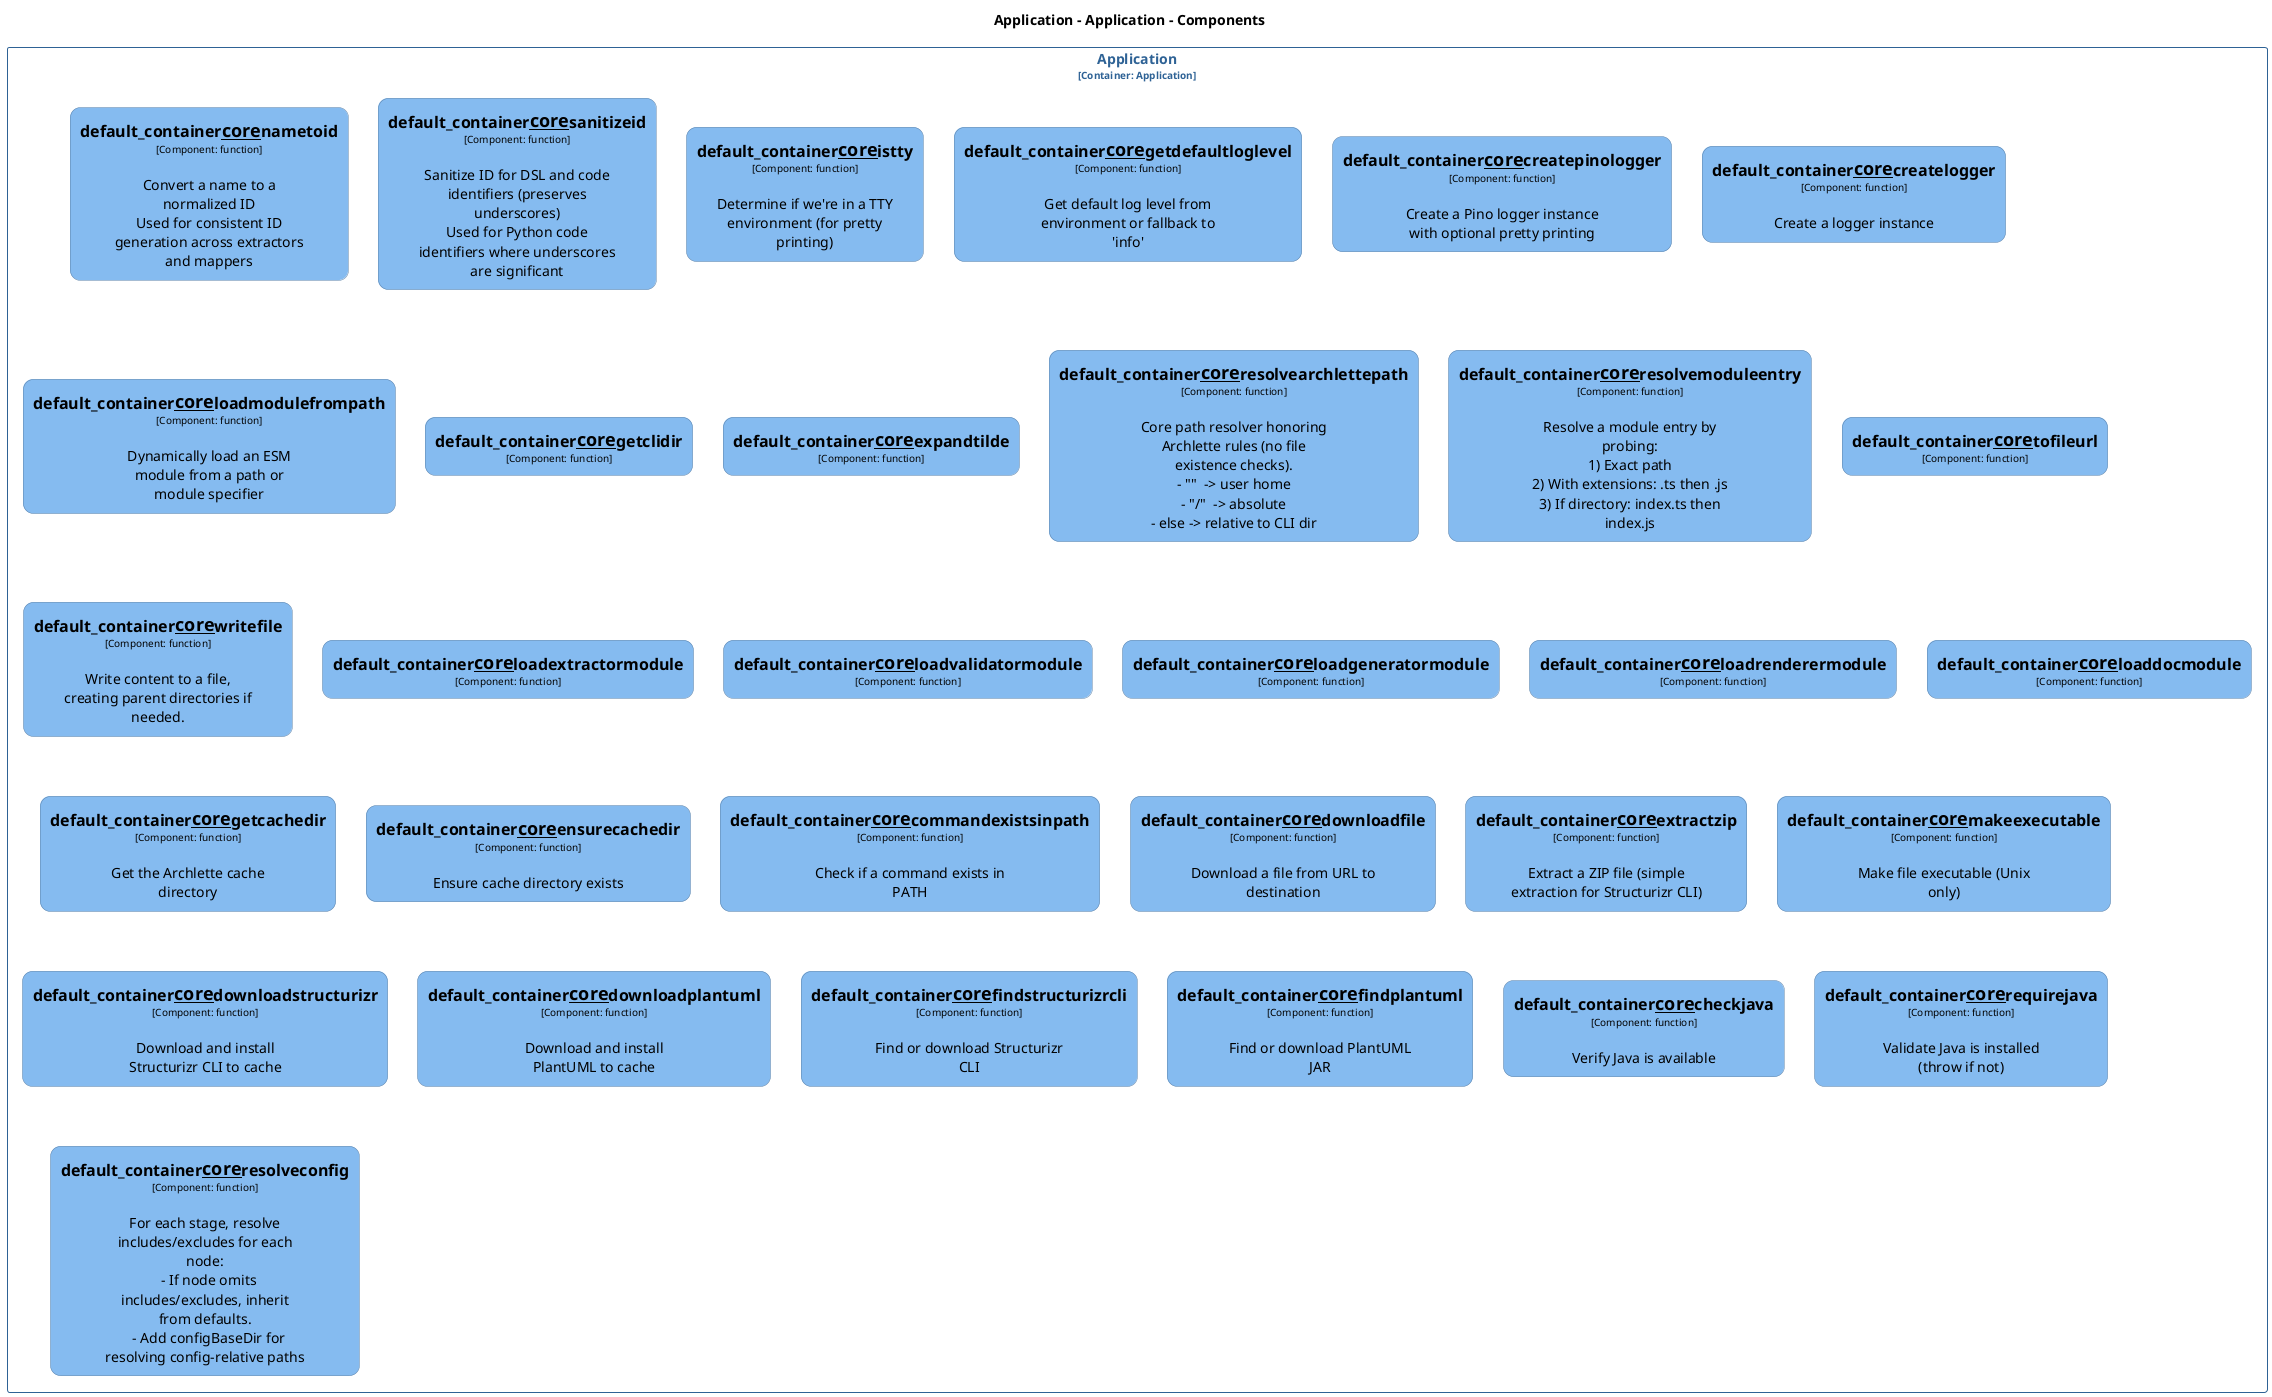 @startuml
set separator none
title Application - Application - Components

top to bottom direction
skinparam ranksep 60
skinparam nodesep 30

skinparam {
  arrowFontSize 10
  defaultTextAlignment center
  wrapWidth 200
  maxMessageSize 100
  defaultFontName "Arial"
}

hide stereotype

skinparam rectangle<<Application.Application.default_container__core__checkjava>> {
  BackgroundColor #85bbf0
  FontColor #000000
  BorderColor #5d82a8
  roundCorner 20
  shadowing false
}
skinparam rectangle<<Application.Application.default_container__core__commandexistsinpath>> {
  BackgroundColor #85bbf0
  FontColor #000000
  BorderColor #5d82a8
  roundCorner 20
  shadowing false
}
skinparam rectangle<<Application.Application.default_container__core__createlogger>> {
  BackgroundColor #85bbf0
  FontColor #000000
  BorderColor #5d82a8
  roundCorner 20
  shadowing false
}
skinparam rectangle<<Application.Application.default_container__core__createpinologger>> {
  BackgroundColor #85bbf0
  FontColor #000000
  BorderColor #5d82a8
  roundCorner 20
  shadowing false
}
skinparam rectangle<<Application.Application.default_container__core__downloadfile>> {
  BackgroundColor #85bbf0
  FontColor #000000
  BorderColor #5d82a8
  roundCorner 20
  shadowing false
}
skinparam rectangle<<Application.Application.default_container__core__downloadplantuml>> {
  BackgroundColor #85bbf0
  FontColor #000000
  BorderColor #5d82a8
  roundCorner 20
  shadowing false
}
skinparam rectangle<<Application.Application.default_container__core__downloadstructurizr>> {
  BackgroundColor #85bbf0
  FontColor #000000
  BorderColor #5d82a8
  roundCorner 20
  shadowing false
}
skinparam rectangle<<Application.Application.default_container__core__ensurecachedir>> {
  BackgroundColor #85bbf0
  FontColor #000000
  BorderColor #5d82a8
  roundCorner 20
  shadowing false
}
skinparam rectangle<<Application.Application.default_container__core__expandtilde>> {
  BackgroundColor #85bbf0
  FontColor #000000
  BorderColor #5d82a8
  roundCorner 20
  shadowing false
}
skinparam rectangle<<Application.Application.default_container__core__extractzip>> {
  BackgroundColor #85bbf0
  FontColor #000000
  BorderColor #5d82a8
  roundCorner 20
  shadowing false
}
skinparam rectangle<<Application.Application.default_container__core__findplantuml>> {
  BackgroundColor #85bbf0
  FontColor #000000
  BorderColor #5d82a8
  roundCorner 20
  shadowing false
}
skinparam rectangle<<Application.Application.default_container__core__findstructurizrcli>> {
  BackgroundColor #85bbf0
  FontColor #000000
  BorderColor #5d82a8
  roundCorner 20
  shadowing false
}
skinparam rectangle<<Application.Application.default_container__core__getcachedir>> {
  BackgroundColor #85bbf0
  FontColor #000000
  BorderColor #5d82a8
  roundCorner 20
  shadowing false
}
skinparam rectangle<<Application.Application.default_container__core__getclidir>> {
  BackgroundColor #85bbf0
  FontColor #000000
  BorderColor #5d82a8
  roundCorner 20
  shadowing false
}
skinparam rectangle<<Application.Application.default_container__core__getdefaultloglevel>> {
  BackgroundColor #85bbf0
  FontColor #000000
  BorderColor #5d82a8
  roundCorner 20
  shadowing false
}
skinparam rectangle<<Application.Application.default_container__core__istty>> {
  BackgroundColor #85bbf0
  FontColor #000000
  BorderColor #5d82a8
  roundCorner 20
  shadowing false
}
skinparam rectangle<<Application.Application.default_container__core__loaddocmodule>> {
  BackgroundColor #85bbf0
  FontColor #000000
  BorderColor #5d82a8
  roundCorner 20
  shadowing false
}
skinparam rectangle<<Application.Application.default_container__core__loadextractormodule>> {
  BackgroundColor #85bbf0
  FontColor #000000
  BorderColor #5d82a8
  roundCorner 20
  shadowing false
}
skinparam rectangle<<Application.Application.default_container__core__loadgeneratormodule>> {
  BackgroundColor #85bbf0
  FontColor #000000
  BorderColor #5d82a8
  roundCorner 20
  shadowing false
}
skinparam rectangle<<Application.Application.default_container__core__loadmodulefrompath>> {
  BackgroundColor #85bbf0
  FontColor #000000
  BorderColor #5d82a8
  roundCorner 20
  shadowing false
}
skinparam rectangle<<Application.Application.default_container__core__loadrenderermodule>> {
  BackgroundColor #85bbf0
  FontColor #000000
  BorderColor #5d82a8
  roundCorner 20
  shadowing false
}
skinparam rectangle<<Application.Application.default_container__core__loadvalidatormodule>> {
  BackgroundColor #85bbf0
  FontColor #000000
  BorderColor #5d82a8
  roundCorner 20
  shadowing false
}
skinparam rectangle<<Application.Application.default_container__core__makeexecutable>> {
  BackgroundColor #85bbf0
  FontColor #000000
  BorderColor #5d82a8
  roundCorner 20
  shadowing false
}
skinparam rectangle<<Application.Application.default_container__core__nametoid>> {
  BackgroundColor #85bbf0
  FontColor #000000
  BorderColor #5d82a8
  roundCorner 20
  shadowing false
}
skinparam rectangle<<Application.Application.default_container__core__requirejava>> {
  BackgroundColor #85bbf0
  FontColor #000000
  BorderColor #5d82a8
  roundCorner 20
  shadowing false
}
skinparam rectangle<<Application.Application.default_container__core__resolvearchlettepath>> {
  BackgroundColor #85bbf0
  FontColor #000000
  BorderColor #5d82a8
  roundCorner 20
  shadowing false
}
skinparam rectangle<<Application.Application.default_container__core__resolveconfig>> {
  BackgroundColor #85bbf0
  FontColor #000000
  BorderColor #5d82a8
  roundCorner 20
  shadowing false
}
skinparam rectangle<<Application.Application.default_container__core__resolvemoduleentry>> {
  BackgroundColor #85bbf0
  FontColor #000000
  BorderColor #5d82a8
  roundCorner 20
  shadowing false
}
skinparam rectangle<<Application.Application.default_container__core__sanitizeid>> {
  BackgroundColor #85bbf0
  FontColor #000000
  BorderColor #5d82a8
  roundCorner 20
  shadowing false
}
skinparam rectangle<<Application.Application.default_container__core__tofileurl>> {
  BackgroundColor #85bbf0
  FontColor #000000
  BorderColor #5d82a8
  roundCorner 20
  shadowing false
}
skinparam rectangle<<Application.Application.default_container__core__writefile>> {
  BackgroundColor #85bbf0
  FontColor #000000
  BorderColor #5d82a8
  roundCorner 20
  shadowing false
}
skinparam rectangle<<Application.Application>> {
  BorderColor #2e6295
  FontColor #2e6295
  shadowing false
}

rectangle "Application\n<size:10>[Container: Application]</size>" <<Application.Application>> {
  rectangle "==default_container__core__nametoid\n<size:10>[Component: function]</size>\n\nConvert a name to a normalized ID\nUsed for consistent ID generation across extractors and mappers" <<Application.Application.default_container__core__nametoid>> as Application.Application.default_container__core__nametoid
  rectangle "==default_container__core__sanitizeid\n<size:10>[Component: function]</size>\n\nSanitize ID for DSL and code identifiers (preserves underscores)\nUsed for Python code identifiers where underscores are significant" <<Application.Application.default_container__core__sanitizeid>> as Application.Application.default_container__core__sanitizeid
  rectangle "==default_container__core__istty\n<size:10>[Component: function]</size>\n\nDetermine if we're in a TTY environment (for pretty printing)" <<Application.Application.default_container__core__istty>> as Application.Application.default_container__core__istty
  rectangle "==default_container__core__getdefaultloglevel\n<size:10>[Component: function]</size>\n\nGet default log level from environment or fallback to 'info'" <<Application.Application.default_container__core__getdefaultloglevel>> as Application.Application.default_container__core__getdefaultloglevel
  rectangle "==default_container__core__createpinologger\n<size:10>[Component: function]</size>\n\nCreate a Pino logger instance with optional pretty printing" <<Application.Application.default_container__core__createpinologger>> as Application.Application.default_container__core__createpinologger
  rectangle "==default_container__core__createlogger\n<size:10>[Component: function]</size>\n\nCreate a logger instance" <<Application.Application.default_container__core__createlogger>> as Application.Application.default_container__core__createlogger
  rectangle "==default_container__core__loadmodulefrompath\n<size:10>[Component: function]</size>\n\nDynamically load an ESM module from a path or module specifier" <<Application.Application.default_container__core__loadmodulefrompath>> as Application.Application.default_container__core__loadmodulefrompath
  rectangle "==default_container__core__getclidir\n<size:10>[Component: function]</size>" <<Application.Application.default_container__core__getclidir>> as Application.Application.default_container__core__getclidir
  rectangle "==default_container__core__expandtilde\n<size:10>[Component: function]</size>" <<Application.Application.default_container__core__expandtilde>> as Application.Application.default_container__core__expandtilde
  rectangle "==default_container__core__resolvearchlettepath\n<size:10>[Component: function]</size>\n\nCore path resolver honoring Archlette rules (no file existence checks).\n- "~"  -> user home\n- "/"  -> absolute\n- else -> relative to CLI dir" <<Application.Application.default_container__core__resolvearchlettepath>> as Application.Application.default_container__core__resolvearchlettepath
  rectangle "==default_container__core__resolvemoduleentry\n<size:10>[Component: function]</size>\n\nResolve a module entry by probing:\n1) Exact path\n2) With extensions: .ts then .js\n3) If directory: index.ts then index.js" <<Application.Application.default_container__core__resolvemoduleentry>> as Application.Application.default_container__core__resolvemoduleentry
  rectangle "==default_container__core__tofileurl\n<size:10>[Component: function]</size>" <<Application.Application.default_container__core__tofileurl>> as Application.Application.default_container__core__tofileurl
  rectangle "==default_container__core__writefile\n<size:10>[Component: function]</size>\n\nWrite content to a file, creating parent directories if needed." <<Application.Application.default_container__core__writefile>> as Application.Application.default_container__core__writefile
  rectangle "==default_container__core__loadextractormodule\n<size:10>[Component: function]</size>" <<Application.Application.default_container__core__loadextractormodule>> as Application.Application.default_container__core__loadextractormodule
  rectangle "==default_container__core__loadvalidatormodule\n<size:10>[Component: function]</size>" <<Application.Application.default_container__core__loadvalidatormodule>> as Application.Application.default_container__core__loadvalidatormodule
  rectangle "==default_container__core__loadgeneratormodule\n<size:10>[Component: function]</size>" <<Application.Application.default_container__core__loadgeneratormodule>> as Application.Application.default_container__core__loadgeneratormodule
  rectangle "==default_container__core__loadrenderermodule\n<size:10>[Component: function]</size>" <<Application.Application.default_container__core__loadrenderermodule>> as Application.Application.default_container__core__loadrenderermodule
  rectangle "==default_container__core__loaddocmodule\n<size:10>[Component: function]</size>" <<Application.Application.default_container__core__loaddocmodule>> as Application.Application.default_container__core__loaddocmodule
  rectangle "==default_container__core__getcachedir\n<size:10>[Component: function]</size>\n\nGet the Archlette cache directory" <<Application.Application.default_container__core__getcachedir>> as Application.Application.default_container__core__getcachedir
  rectangle "==default_container__core__ensurecachedir\n<size:10>[Component: function]</size>\n\nEnsure cache directory exists" <<Application.Application.default_container__core__ensurecachedir>> as Application.Application.default_container__core__ensurecachedir
  rectangle "==default_container__core__commandexistsinpath\n<size:10>[Component: function]</size>\n\nCheck if a command exists in PATH" <<Application.Application.default_container__core__commandexistsinpath>> as Application.Application.default_container__core__commandexistsinpath
  rectangle "==default_container__core__downloadfile\n<size:10>[Component: function]</size>\n\nDownload a file from URL to destination" <<Application.Application.default_container__core__downloadfile>> as Application.Application.default_container__core__downloadfile
  rectangle "==default_container__core__extractzip\n<size:10>[Component: function]</size>\n\nExtract a ZIP file (simple extraction for Structurizr CLI)" <<Application.Application.default_container__core__extractzip>> as Application.Application.default_container__core__extractzip
  rectangle "==default_container__core__makeexecutable\n<size:10>[Component: function]</size>\n\nMake file executable (Unix only)" <<Application.Application.default_container__core__makeexecutable>> as Application.Application.default_container__core__makeexecutable
  rectangle "==default_container__core__downloadstructurizr\n<size:10>[Component: function]</size>\n\nDownload and install Structurizr CLI to cache" <<Application.Application.default_container__core__downloadstructurizr>> as Application.Application.default_container__core__downloadstructurizr
  rectangle "==default_container__core__downloadplantuml\n<size:10>[Component: function]</size>\n\nDownload and install PlantUML to cache" <<Application.Application.default_container__core__downloadplantuml>> as Application.Application.default_container__core__downloadplantuml
  rectangle "==default_container__core__findstructurizrcli\n<size:10>[Component: function]</size>\n\nFind or download Structurizr CLI" <<Application.Application.default_container__core__findstructurizrcli>> as Application.Application.default_container__core__findstructurizrcli
  rectangle "==default_container__core__findplantuml\n<size:10>[Component: function]</size>\n\nFind or download PlantUML JAR" <<Application.Application.default_container__core__findplantuml>> as Application.Application.default_container__core__findplantuml
  rectangle "==default_container__core__checkjava\n<size:10>[Component: function]</size>\n\nVerify Java is available" <<Application.Application.default_container__core__checkjava>> as Application.Application.default_container__core__checkjava
  rectangle "==default_container__core__requirejava\n<size:10>[Component: function]</size>\n\nValidate Java is installed (throw if not)" <<Application.Application.default_container__core__requirejava>> as Application.Application.default_container__core__requirejava
  rectangle "==default_container__core__resolveconfig\n<size:10>[Component: function]</size>\n\nFor each stage, resolve includes/excludes for each node:\n  - If node omits includes/excludes, inherit from defaults.\n  - Add configBaseDir for resolving config-relative paths" <<Application.Application.default_container__core__resolveconfig>> as Application.Application.default_container__core__resolveconfig
}

@enduml